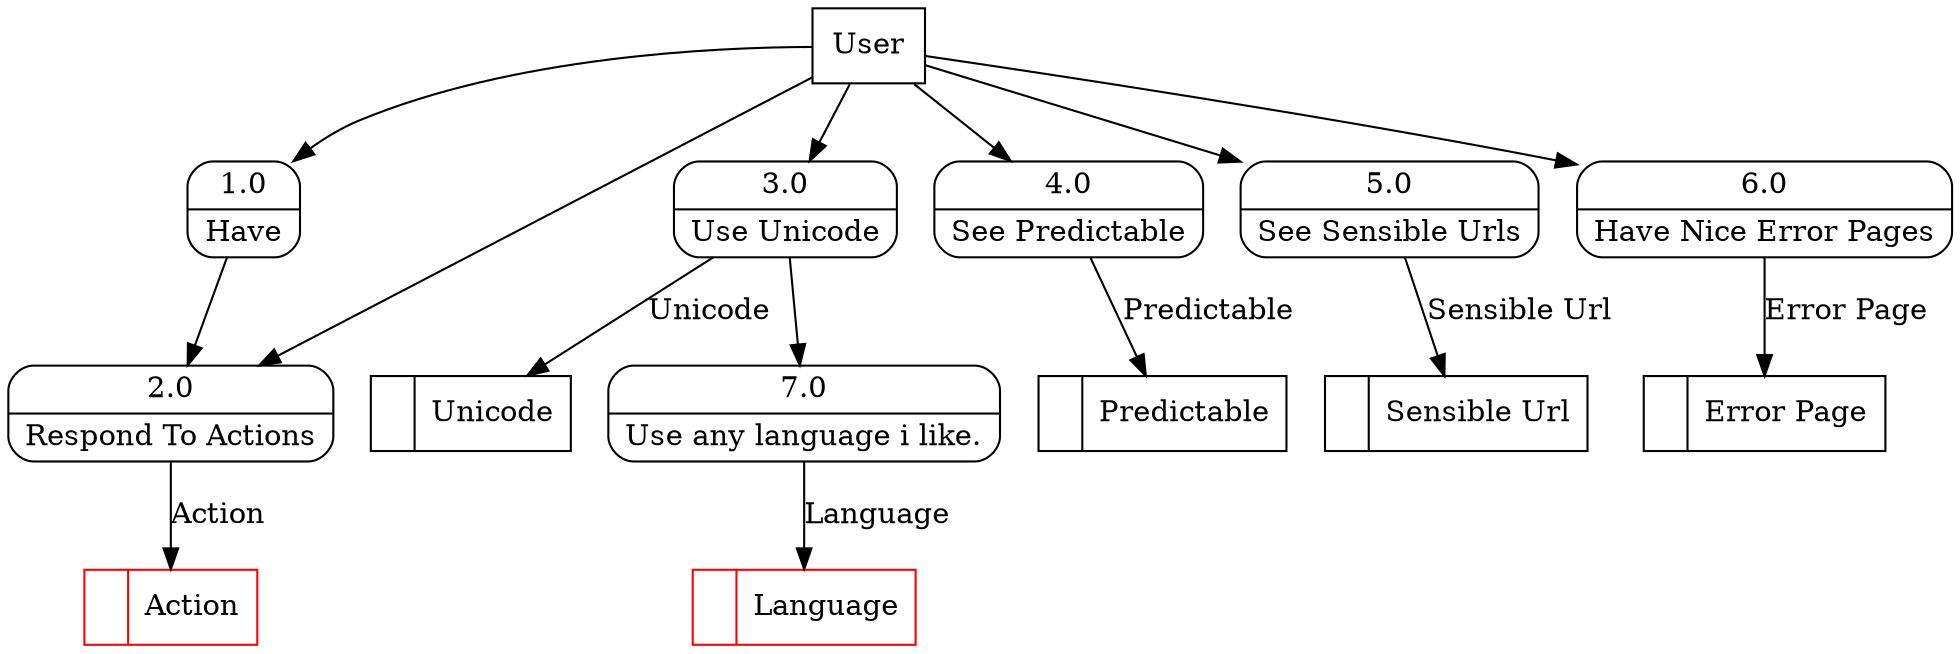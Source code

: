 digraph dfd2{ 
node[shape=record]
200 [label="<f0>  |<f1> Action " color=red];
201 [label="<f0>  |<f1> Unicode " ];
202 [label="<f0>  |<f1> Predictable " ];
203 [label="<f0>  |<f1> Sensible Url " ];
204 [label="<f0>  |<f1> Error Page " ];
205 [label="User" shape=box];
206 [label="{<f0> 1.0|<f1> Have }" shape=Mrecord];
207 [label="{<f0> 2.0|<f1> Respond To Actions }" shape=Mrecord];
208 [label="{<f0> 3.0|<f1> Use Unicode }" shape=Mrecord];
209 [label="{<f0> 4.0|<f1> See Predictable }" shape=Mrecord];
210 [label="{<f0> 5.0|<f1> See Sensible Urls }" shape=Mrecord];
211 [label="{<f0> 6.0|<f1> Have Nice Error Pages }" shape=Mrecord];
7 [label="{<f0> 7.0|<f1> Use any language i like. }" shape=Mrecord];
208 -> 7
1001 [label="<f0>  |<f1> Language " color=red];
7 -> 1001 [label="Language"]
205 -> 206
205 -> 207
205 -> 208
205 -> 209
205 -> 210
205 -> 211
206 -> 207
207 -> 200 [label="Action"]
208 -> 201 [label="Unicode"]
209 -> 202 [label="Predictable"]
210 -> 203 [label="Sensible Url"]
211 -> 204 [label="Error Page"]
}